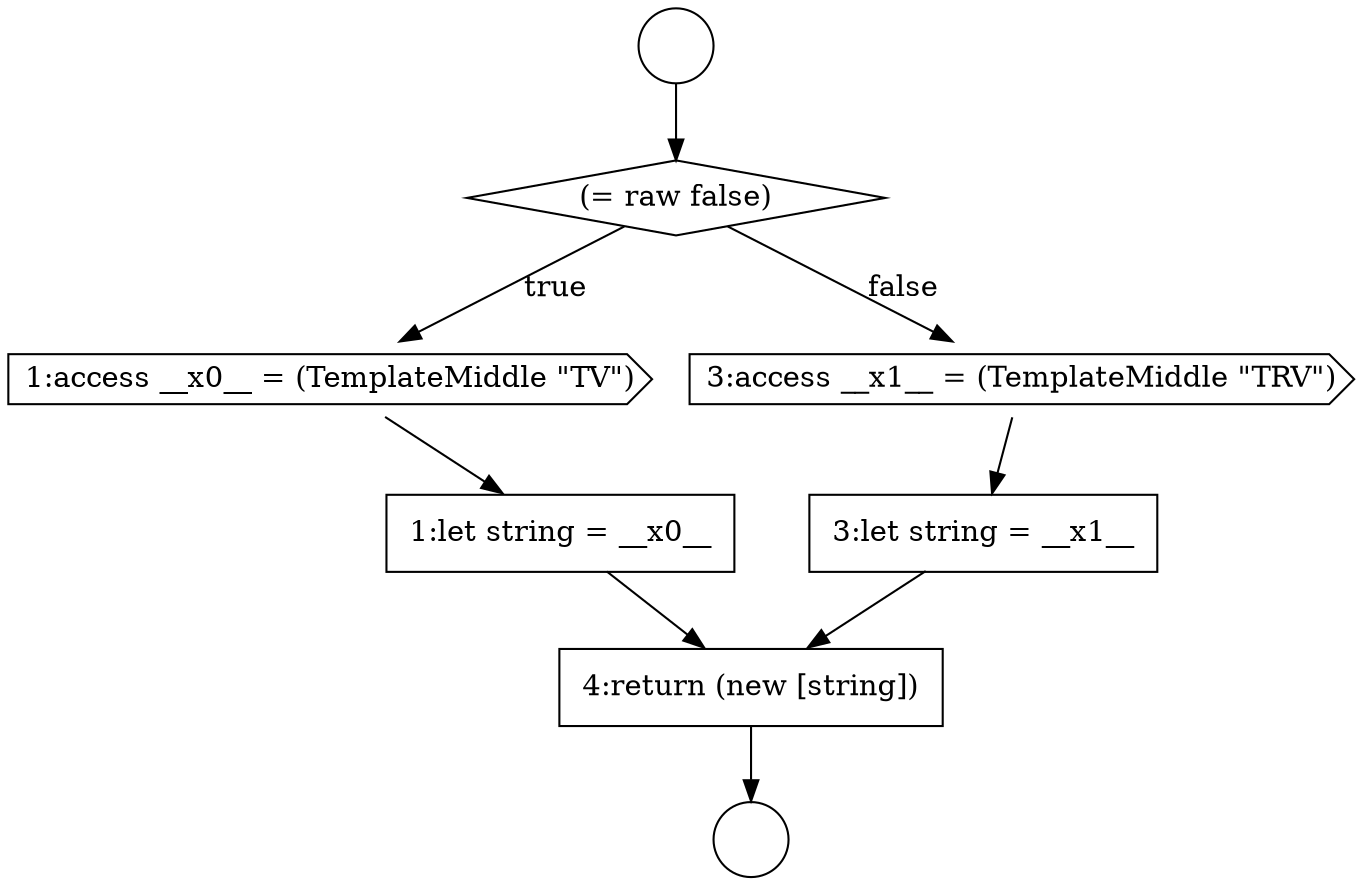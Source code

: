 digraph {
  node3602 [shape=cds, label=<<font color="black">1:access __x0__ = (TemplateMiddle &quot;TV&quot;)</font>> color="black" fillcolor="white" style=filled]
  node3606 [shape=none, margin=0, label=<<font color="black">
    <table border="0" cellborder="1" cellspacing="0" cellpadding="10">
      <tr><td align="left">4:return (new [string])</td></tr>
    </table>
  </font>> color="black" fillcolor="white" style=filled]
  node3603 [shape=none, margin=0, label=<<font color="black">
    <table border="0" cellborder="1" cellspacing="0" cellpadding="10">
      <tr><td align="left">1:let string = __x0__</td></tr>
    </table>
  </font>> color="black" fillcolor="white" style=filled]
  node3600 [shape=circle label=" " color="black" fillcolor="white" style=filled]
  node3601 [shape=diamond, label=<<font color="black">(= raw false)</font>> color="black" fillcolor="white" style=filled]
  node3605 [shape=none, margin=0, label=<<font color="black">
    <table border="0" cellborder="1" cellspacing="0" cellpadding="10">
      <tr><td align="left">3:let string = __x1__</td></tr>
    </table>
  </font>> color="black" fillcolor="white" style=filled]
  node3604 [shape=cds, label=<<font color="black">3:access __x1__ = (TemplateMiddle &quot;TRV&quot;)</font>> color="black" fillcolor="white" style=filled]
  node3599 [shape=circle label=" " color="black" fillcolor="white" style=filled]
  node3602 -> node3603 [ color="black"]
  node3601 -> node3602 [label=<<font color="black">true</font>> color="black"]
  node3601 -> node3604 [label=<<font color="black">false</font>> color="black"]
  node3603 -> node3606 [ color="black"]
  node3599 -> node3601 [ color="black"]
  node3605 -> node3606 [ color="black"]
  node3606 -> node3600 [ color="black"]
  node3604 -> node3605 [ color="black"]
}
